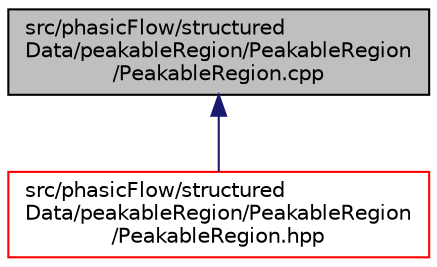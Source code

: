 digraph "src/phasicFlow/structuredData/peakableRegion/PeakableRegion/PeakableRegion.cpp"
{
 // LATEX_PDF_SIZE
  edge [fontname="Helvetica",fontsize="10",labelfontname="Helvetica",labelfontsize="10"];
  node [fontname="Helvetica",fontsize="10",shape=record];
  Node1 [label="src/phasicFlow/structured\lData/peakableRegion/PeakableRegion\l/PeakableRegion.cpp",height=0.2,width=0.4,color="black", fillcolor="grey75", style="filled", fontcolor="black",tooltip=" "];
  Node1 -> Node2 [dir="back",color="midnightblue",fontsize="10",style="solid",fontname="Helvetica"];
  Node2 [label="src/phasicFlow/structured\lData/peakableRegion/PeakableRegion\l/PeakableRegion.hpp",height=0.2,width=0.4,color="red", fillcolor="white", style="filled",URL="$PeakableRegion_8hpp.html",tooltip=" "];
}

